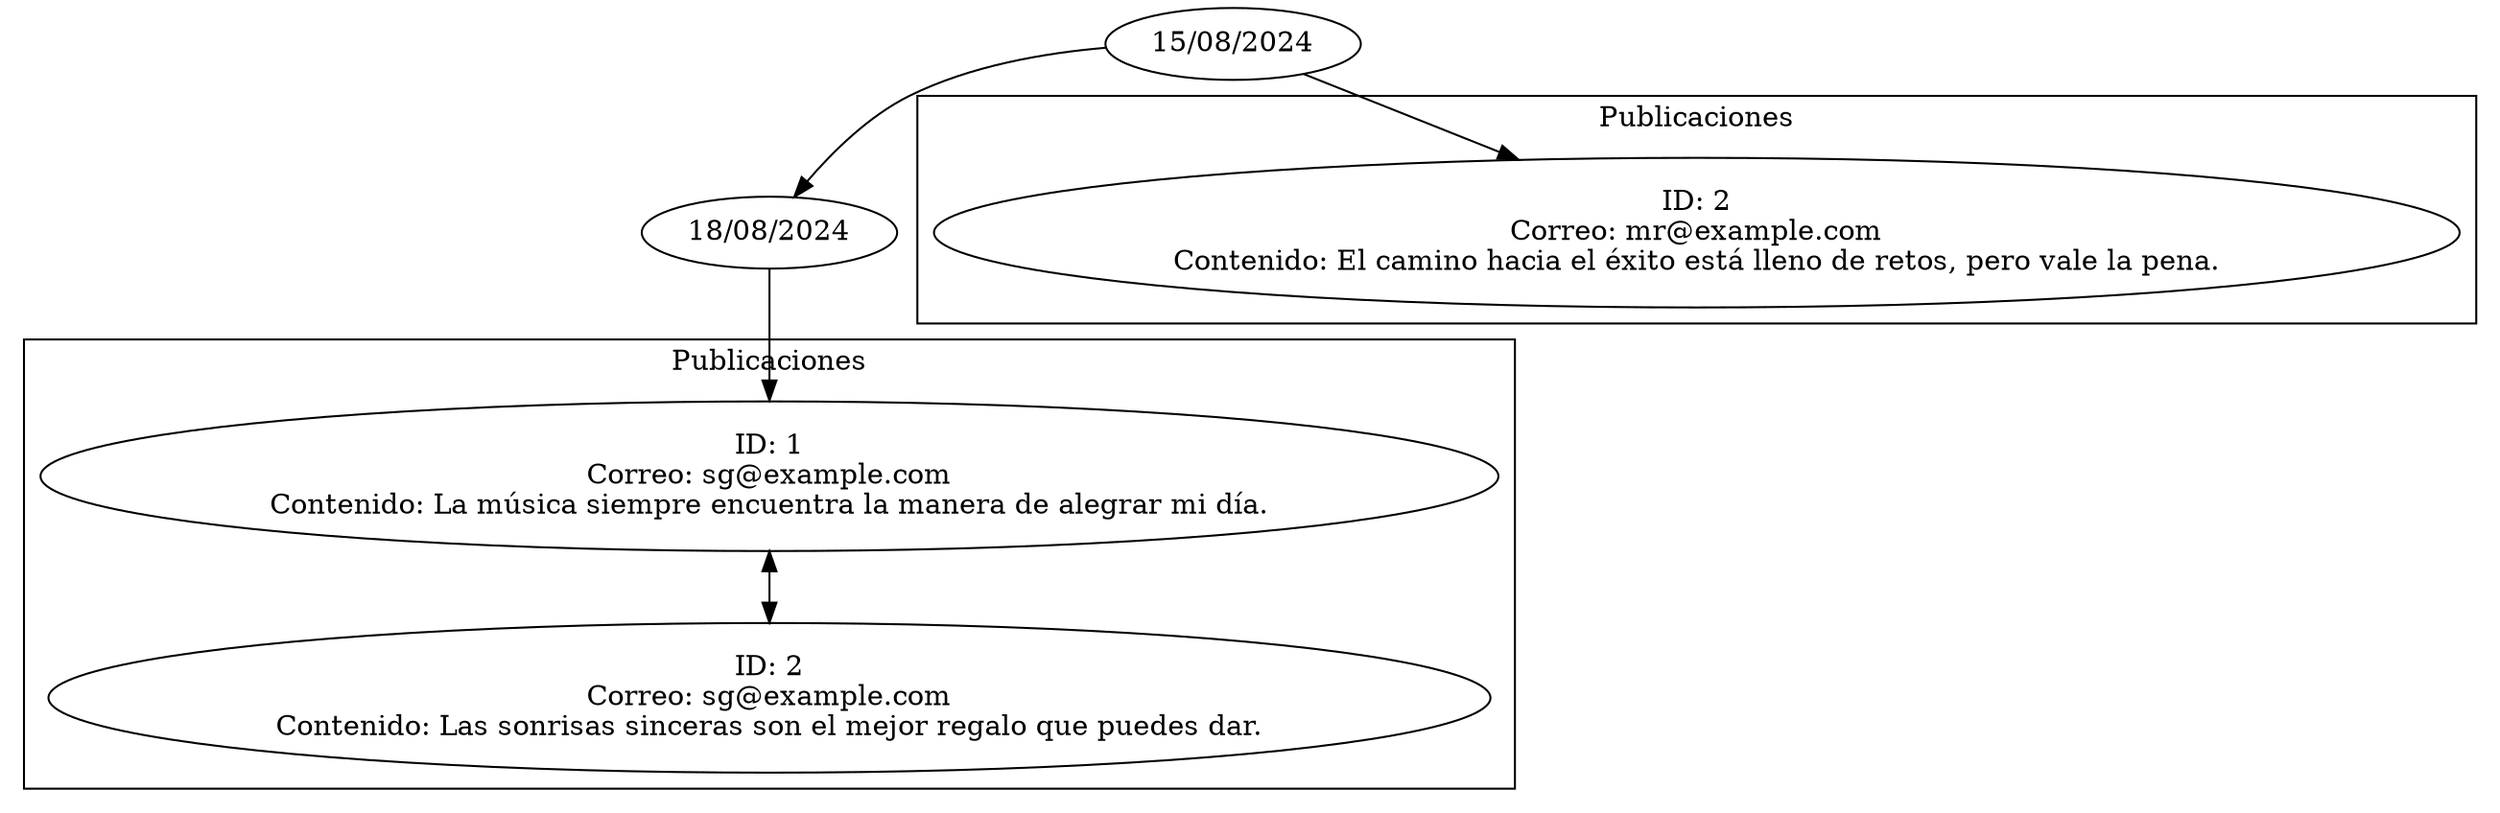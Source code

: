 digraph G {
Nodo0x200f1027a10[label = "15/08/2024"]
Nodo0x200f1027a10->Nodo0x200f1027890
subgraph cluster_0x200f1027a10 {
label = "Publicaciones";
Pub0x200ef9545d0[label = "ID: 2\nCorreo: mr@example.com\nContenido: El camino hacia el éxito está lleno de retos, pero vale la pena."];
}
Nodo0x200f1027a10->Pub0x200ef9545d0
Nodo0x200f1027890[label = "18/08/2024"]
subgraph cluster_0x200f1027890 {
label = "Publicaciones";
Pub0x200ef952960[label = "ID: 1\nCorreo: sg@example.com\nContenido: La música siempre encuentra la manera de alegrar mi día."];
Pub0x200ef9530b0[label = "ID: 2\nCorreo: sg@example.com\nContenido: Las sonrisas sinceras son el mejor regalo que puedes dar."];
Pub0x200ef952960->Pub0x200ef9530b0 [dir=both];
}
Nodo0x200f1027890->Pub0x200ef952960
}

